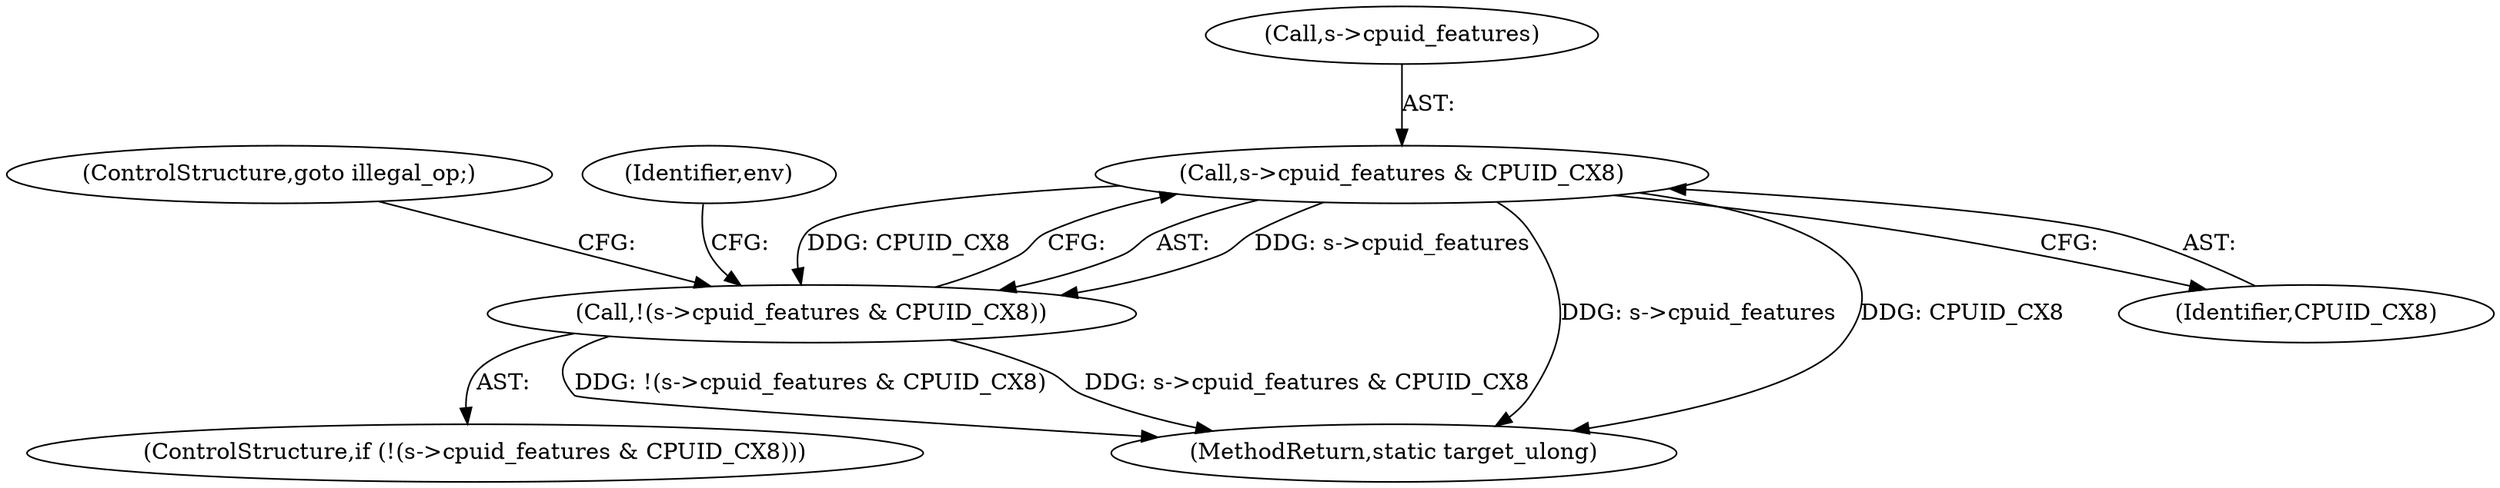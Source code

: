 digraph "0_qemu_30663fd26c0307e414622c7a8607fbc04f92ec14@pointer" {
"1003034" [label="(Call,s->cpuid_features & CPUID_CX8)"];
"1003033" [label="(Call,!(s->cpuid_features & CPUID_CX8))"];
"1003034" [label="(Call,s->cpuid_features & CPUID_CX8)"];
"1011840" [label="(MethodReturn,static target_ulong)"];
"1003039" [label="(ControlStructure,goto illegal_op;)"];
"1003038" [label="(Identifier,CPUID_CX8)"];
"1003032" [label="(ControlStructure,if (!(s->cpuid_features & CPUID_CX8)))"];
"1003041" [label="(Identifier,env)"];
"1003033" [label="(Call,!(s->cpuid_features & CPUID_CX8))"];
"1003035" [label="(Call,s->cpuid_features)"];
"1003034" -> "1003033"  [label="AST: "];
"1003034" -> "1003038"  [label="CFG: "];
"1003035" -> "1003034"  [label="AST: "];
"1003038" -> "1003034"  [label="AST: "];
"1003033" -> "1003034"  [label="CFG: "];
"1003034" -> "1011840"  [label="DDG: s->cpuid_features"];
"1003034" -> "1011840"  [label="DDG: CPUID_CX8"];
"1003034" -> "1003033"  [label="DDG: s->cpuid_features"];
"1003034" -> "1003033"  [label="DDG: CPUID_CX8"];
"1003033" -> "1003032"  [label="AST: "];
"1003039" -> "1003033"  [label="CFG: "];
"1003041" -> "1003033"  [label="CFG: "];
"1003033" -> "1011840"  [label="DDG: !(s->cpuid_features & CPUID_CX8)"];
"1003033" -> "1011840"  [label="DDG: s->cpuid_features & CPUID_CX8"];
}

